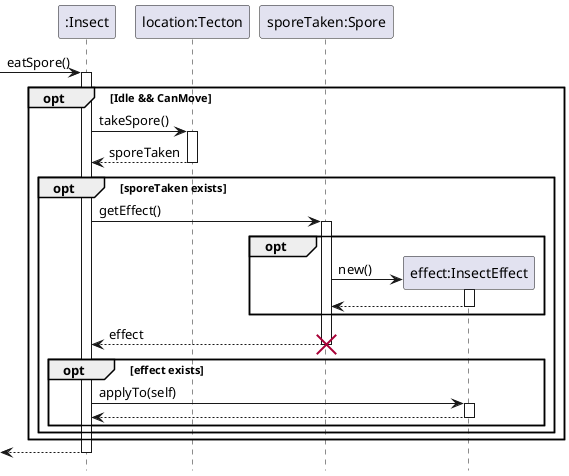 @startuml Insect/eat-spore
hide footbox

participant ":Insect" as insect
participant "location:Tecton" as location
participant "sporeTaken:Spore" as sporeTaken
participant "effect:InsectEffect" as effect

-> insect : eatSpore()
activate insect

opt Idle && CanMove
    insect -> location : takeSpore()
    activate location
    return sporeTaken

    opt sporeTaken exists
        insect -> sporeTaken : getEffect()
        activate sporeTaken

        opt
            create effect
            sporeTaken -> effect : new()
            activate effect
            return
        end

        return effect
        destroy sporeTaken

        opt effect exists
            insect -> effect : applyTo(self)
            activate effect
            return
        end
    end
end

<-- insect
deactivate insect

@enduml